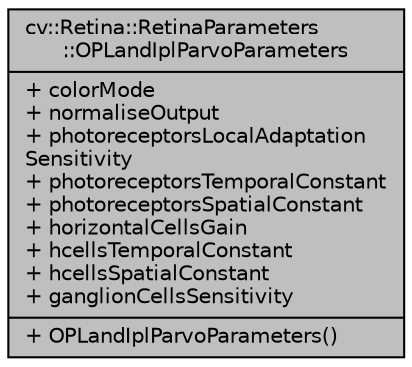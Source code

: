 digraph "cv::Retina::RetinaParameters::OPLandIplParvoParameters"
{
 // LATEX_PDF_SIZE
  edge [fontname="Helvetica",fontsize="10",labelfontname="Helvetica",labelfontsize="10"];
  node [fontname="Helvetica",fontsize="10",shape=record];
  Node1 [label="{cv::Retina::RetinaParameters\l::OPLandIplParvoParameters\n|+ colorMode\l+ normaliseOutput\l+ photoreceptorsLocalAdaptation\lSensitivity\l+ photoreceptorsTemporalConstant\l+ photoreceptorsSpatialConstant\l+ horizontalCellsGain\l+ hcellsTemporalConstant\l+ hcellsSpatialConstant\l+ ganglionCellsSensitivity\l|+ OPLandIplParvoParameters()\l}",height=0.2,width=0.4,color="black", fillcolor="grey75", style="filled", fontcolor="black",tooltip=" "];
}
